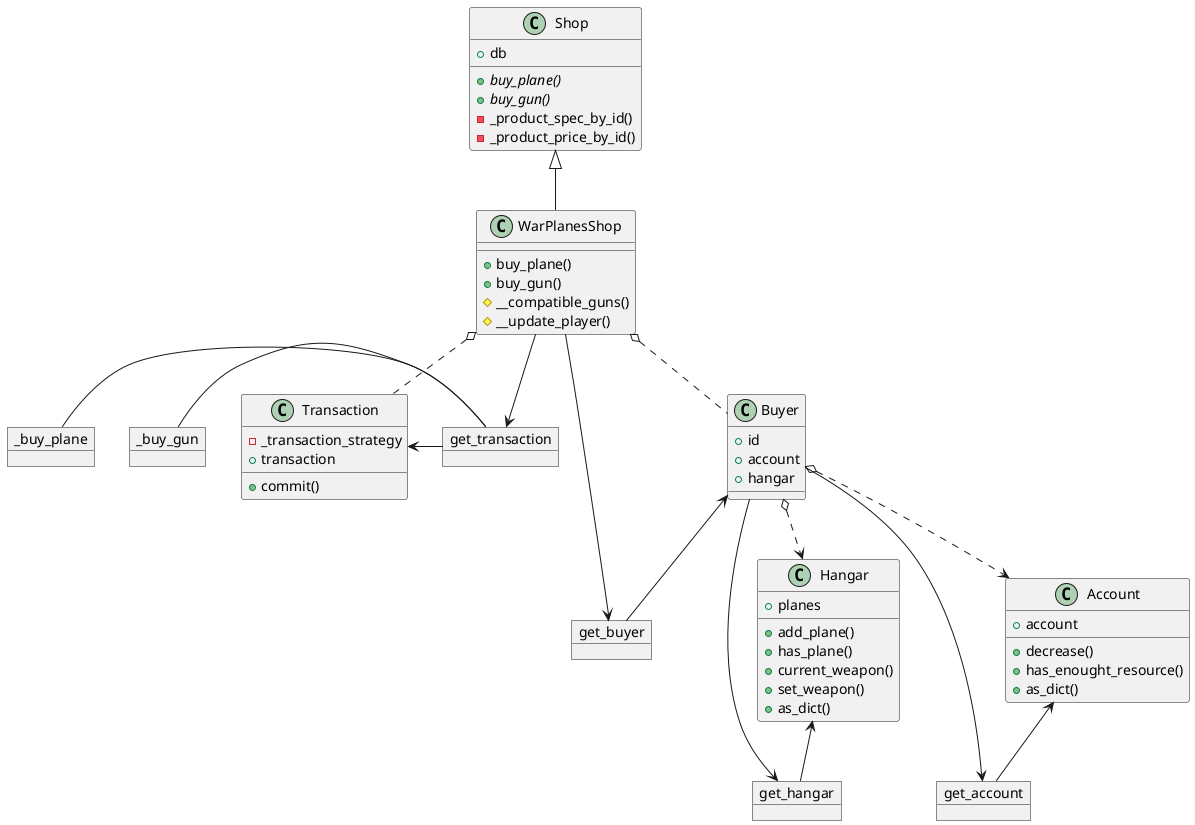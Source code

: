 @startuml

object get_transaction
object _buy_plane
object _buy_gun

object get_hangar
object get_buyer
object get_account

class Shop {
+ db
{abstract} + buy_plane()
{abstract} + buy_gun()
- _product_spec_by_id()
- _product_price_by_id()
}
class WarPlanesShop {
+ buy_plane()
+ buy_gun()
# __compatible_guns()
# __update_player()
}
class Buyer {
+ id
+ account
+ hangar
}
class Account {
+ account
+ decrease()
+ has_enought_resource()
+ as_dict()
}
class Hangar {
+ planes
+ add_plane()
+ has_plane()
+ current_weapon()
+ set_weapon()
+ as_dict()
}
class Transaction {
- _transaction_strategy
+ transaction
+ commit()
}
Shop <|-- WarPlanesShop
Account <-- get_account
Hangar <-- get_hangar
Transaction <- get_transaction
Buyer <-- get_buyer
Buyer --> get_account
Buyer --> get_hangar
Buyer o..> Account
Buyer o..> Hangar
WarPlanesShop -> get_buyer
WarPlanesShop --> get_transaction
WarPlanesShop o.. Buyer
WarPlanesShop o.. Transaction
_buy_plane - get_transaction
_buy_gun - get_transaction

@enduml